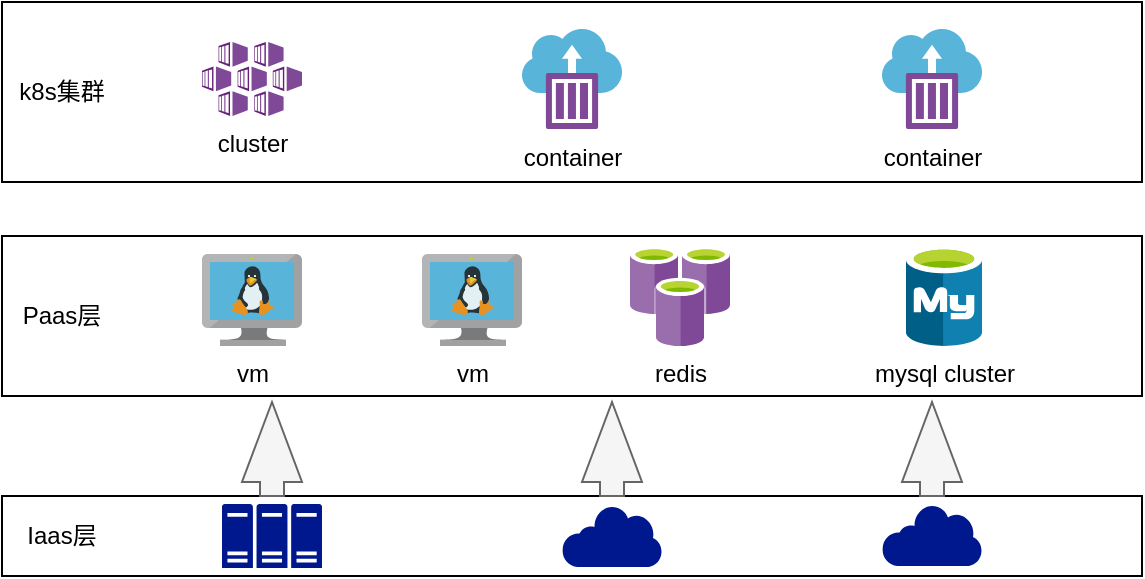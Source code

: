 <mxfile version="20.2.7" type="github">
  <diagram id="ciS-NbxetKR2zlC2_Ayn" name="第 1 页">
    <mxGraphModel dx="782" dy="436" grid="1" gridSize="10" guides="1" tooltips="1" connect="1" arrows="1" fold="1" page="1" pageScale="1" pageWidth="827" pageHeight="1169" math="0" shadow="0">
      <root>
        <mxCell id="0" />
        <mxCell id="1" parent="0" />
        <mxCell id="ChhRvCxDmZYDKPqLYOOz-1" value="" style="rounded=0;whiteSpace=wrap;html=1;" vertex="1" parent="1">
          <mxGeometry x="100" y="317" width="570" height="80" as="geometry" />
        </mxCell>
        <mxCell id="ChhRvCxDmZYDKPqLYOOz-2" value="Paas层" style="text;html=1;strokeColor=none;fillColor=none;align=center;verticalAlign=middle;whiteSpace=wrap;rounded=0;" vertex="1" parent="1">
          <mxGeometry x="100" y="342" width="60" height="30" as="geometry" />
        </mxCell>
        <mxCell id="ChhRvCxDmZYDKPqLYOOz-3" value="" style="rounded=0;whiteSpace=wrap;html=1;" vertex="1" parent="1">
          <mxGeometry x="100" y="447" width="570" height="40" as="geometry" />
        </mxCell>
        <mxCell id="ChhRvCxDmZYDKPqLYOOz-4" value="Iaas层" style="text;html=1;strokeColor=none;fillColor=none;align=center;verticalAlign=middle;whiteSpace=wrap;rounded=0;" vertex="1" parent="1">
          <mxGeometry x="100" y="452" width="60" height="30" as="geometry" />
        </mxCell>
        <mxCell id="ChhRvCxDmZYDKPqLYOOz-10" value="" style="sketch=0;aspect=fixed;pointerEvents=1;shadow=0;dashed=0;html=1;strokeColor=none;labelPosition=center;verticalLabelPosition=bottom;verticalAlign=top;align=center;fillColor=#00188D;shape=mxgraph.mscae.enterprise.server_farm" vertex="1" parent="1">
          <mxGeometry x="210" y="451" width="50" height="32" as="geometry" />
        </mxCell>
        <mxCell id="ChhRvCxDmZYDKPqLYOOz-12" value="" style="sketch=0;aspect=fixed;pointerEvents=1;shadow=0;dashed=0;html=1;strokeColor=none;labelPosition=center;verticalLabelPosition=bottom;verticalAlign=top;align=center;fillColor=#00188D;shape=mxgraph.mscae.enterprise.internet" vertex="1" parent="1">
          <mxGeometry x="380" y="451.5" width="50" height="31" as="geometry" />
        </mxCell>
        <mxCell id="ChhRvCxDmZYDKPqLYOOz-13" value="" style="sketch=0;aspect=fixed;pointerEvents=1;shadow=0;dashed=0;html=1;strokeColor=none;labelPosition=center;verticalLabelPosition=bottom;verticalAlign=top;align=center;fillColor=#00188D;shape=mxgraph.mscae.enterprise.internet" vertex="1" parent="1">
          <mxGeometry x="540" y="451" width="50" height="31" as="geometry" />
        </mxCell>
        <mxCell id="ChhRvCxDmZYDKPqLYOOz-15" value="" style="sketch=0;aspect=fixed;html=1;points=[];align=center;image;fontSize=12;image=img/lib/mscae/Kubernetes_Services.svg;" vertex="1" parent="1">
          <mxGeometry x="210" y="241.5" width="50" height="37" as="geometry" />
        </mxCell>
        <mxCell id="ChhRvCxDmZYDKPqLYOOz-16" value="" style="rounded=0;whiteSpace=wrap;html=1;" vertex="1" parent="1">
          <mxGeometry x="100" y="200" width="570" height="90" as="geometry" />
        </mxCell>
        <mxCell id="ChhRvCxDmZYDKPqLYOOz-17" value="k8s集群" style="text;html=1;strokeColor=none;fillColor=none;align=center;verticalAlign=middle;whiteSpace=wrap;rounded=0;" vertex="1" parent="1">
          <mxGeometry x="100" y="230" width="60" height="30" as="geometry" />
        </mxCell>
        <mxCell id="ChhRvCxDmZYDKPqLYOOz-18" value="cluster" style="sketch=0;aspect=fixed;html=1;points=[];align=center;image;fontSize=12;image=img/lib/mscae/Kubernetes_Services.svg;" vertex="1" parent="1">
          <mxGeometry x="200" y="220" width="50" height="37" as="geometry" />
        </mxCell>
        <mxCell id="ChhRvCxDmZYDKPqLYOOz-22" value="mysql cluster" style="sketch=0;aspect=fixed;html=1;points=[];align=center;image;fontSize=12;image=img/lib/mscae/Azure_Database_for_MySQL_servers.svg;" vertex="1" parent="1">
          <mxGeometry x="552" y="322" width="38" height="50" as="geometry" />
        </mxCell>
        <mxCell id="ChhRvCxDmZYDKPqLYOOz-23" value="container" style="sketch=0;aspect=fixed;html=1;points=[];align=center;image;fontSize=12;image=img/lib/mscae/Container_Instances.svg;" vertex="1" parent="1">
          <mxGeometry x="360" y="213.5" width="50" height="50" as="geometry" />
        </mxCell>
        <mxCell id="ChhRvCxDmZYDKPqLYOOz-24" value="redis" style="sketch=0;aspect=fixed;html=1;points=[];align=center;image;fontSize=12;image=img/lib/mscae/Azure_Cache_for_Redis.svg;" vertex="1" parent="1">
          <mxGeometry x="414" y="322" width="50" height="50" as="geometry" />
        </mxCell>
        <mxCell id="ChhRvCxDmZYDKPqLYOOz-26" value="vm" style="sketch=0;aspect=fixed;html=1;points=[];align=center;image;fontSize=12;image=img/lib/mscae/VM_Linux.svg;" vertex="1" parent="1">
          <mxGeometry x="200" y="326" width="50" height="46" as="geometry" />
        </mxCell>
        <mxCell id="ChhRvCxDmZYDKPqLYOOz-27" value="vm" style="sketch=0;aspect=fixed;html=1;points=[];align=center;image;fontSize=12;image=img/lib/mscae/VM_Linux.svg;" vertex="1" parent="1">
          <mxGeometry x="310" y="326" width="50" height="46" as="geometry" />
        </mxCell>
        <mxCell id="ChhRvCxDmZYDKPqLYOOz-29" value="" style="html=1;shadow=0;dashed=0;align=center;verticalAlign=middle;shape=mxgraph.arrows2.arrow;dy=0.6;dx=40;direction=north;notch=0;fillColor=#f5f5f5;fontColor=#333333;strokeColor=#666666;" vertex="1" parent="1">
          <mxGeometry x="220" y="400" width="30" height="47" as="geometry" />
        </mxCell>
        <mxCell id="ChhRvCxDmZYDKPqLYOOz-30" value="" style="html=1;shadow=0;dashed=0;align=center;verticalAlign=middle;shape=mxgraph.arrows2.arrow;dy=0.6;dx=40;direction=north;notch=0;fillColor=#f5f5f5;fontColor=#333333;strokeColor=#666666;" vertex="1" parent="1">
          <mxGeometry x="390" y="400" width="30" height="47" as="geometry" />
        </mxCell>
        <mxCell id="ChhRvCxDmZYDKPqLYOOz-31" value="" style="html=1;shadow=0;dashed=0;align=center;verticalAlign=middle;shape=mxgraph.arrows2.arrow;dy=0.6;dx=40;direction=north;notch=0;fillColor=#f5f5f5;fontColor=#333333;strokeColor=#666666;" vertex="1" parent="1">
          <mxGeometry x="550" y="400" width="30" height="47" as="geometry" />
        </mxCell>
        <mxCell id="ChhRvCxDmZYDKPqLYOOz-32" value="container" style="sketch=0;aspect=fixed;html=1;points=[];align=center;image;fontSize=12;image=img/lib/mscae/Container_Instances.svg;" vertex="1" parent="1">
          <mxGeometry x="540" y="213.5" width="50" height="50" as="geometry" />
        </mxCell>
      </root>
    </mxGraphModel>
  </diagram>
</mxfile>
